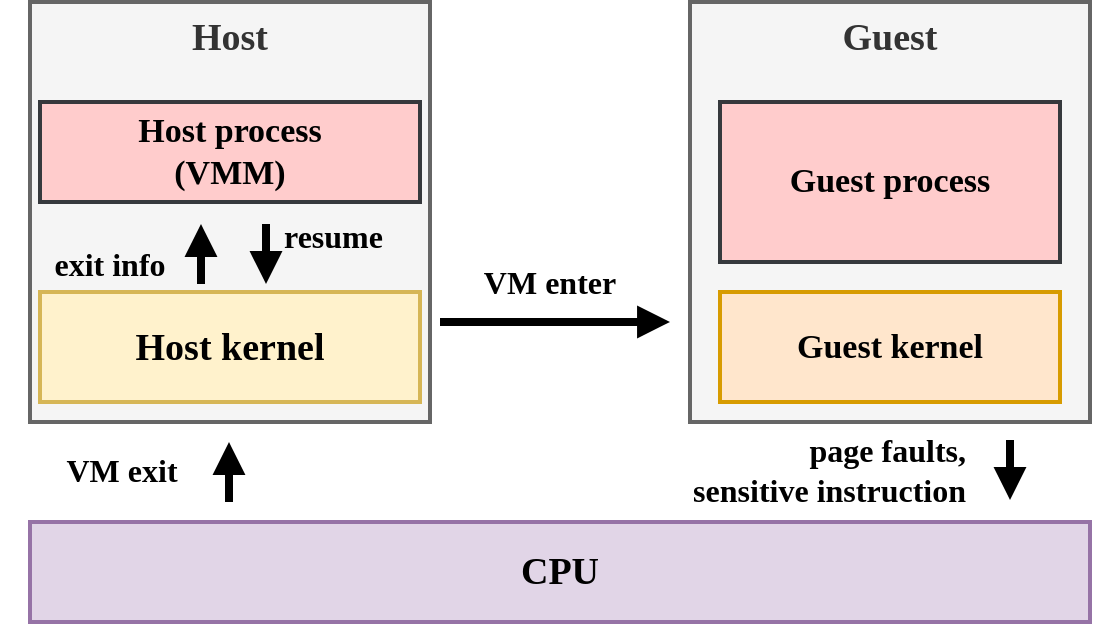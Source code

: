 <mxfile>
    <diagram id="X6kXw2UD3VecBWarCbBv" name="Page-1">
        <mxGraphModel dx="782" dy="969" grid="1" gridSize="10" guides="1" tooltips="1" connect="1" arrows="1" fold="1" page="1" pageScale="1" pageWidth="850" pageHeight="1100" math="0" shadow="0">
            <root>
                <mxCell id="0"/>
                <mxCell id="1" parent="0"/>
                <mxCell id="17" value="Host" style="whiteSpace=wrap;strokeWidth=2;fillColor=#f5f5f5;strokeColor=#666666;fontFamily=Verdana;fontStyle=1;fontSize=19;fontColor=#333333;verticalAlign=top;" vertex="1" parent="1">
                    <mxGeometry x="220" y="190" width="200" height="210" as="geometry"/>
                </mxCell>
                <mxCell id="5" value="Guest" style="whiteSpace=wrap;strokeWidth=2;fillColor=#f5f5f5;strokeColor=#666666;fontFamily=Verdana;fontStyle=1;fontSize=19;fontColor=#333333;verticalAlign=top;" vertex="1" parent="1">
                    <mxGeometry x="550" y="190" width="200" height="210" as="geometry"/>
                </mxCell>
                <mxCell id="2" value="Guest process" style="whiteSpace=wrap;strokeWidth=2;fillColor=#ffcccc;strokeColor=#36393d;fontFamily=Verdana;fontStyle=1;fontSize=17;" vertex="1" parent="1">
                    <mxGeometry x="565" y="240" width="170" height="80" as="geometry"/>
                </mxCell>
                <mxCell id="7" value="CPU" style="whiteSpace=wrap;strokeWidth=2;fillColor=#e1d5e7;strokeColor=#9673a6;fontFamily=Verdana;fontStyle=1;fontSize=19;" vertex="1" parent="1">
                    <mxGeometry x="220" y="450" width="530" height="50" as="geometry"/>
                </mxCell>
                <mxCell id="8" value="Guest kernel" style="whiteSpace=wrap;strokeWidth=2;fillColor=#ffe6cc;strokeColor=#d79b00;fontFamily=Verdana;fontStyle=1;fontSize=17;" vertex="1" parent="1">
                    <mxGeometry x="565" y="335" width="170" height="55" as="geometry"/>
                </mxCell>
                <mxCell id="10" value="Host kernel" style="whiteSpace=wrap;strokeWidth=2;fillColor=#fff2cc;strokeColor=#d6b656;fontFamily=Verdana;fontStyle=1;fontSize=19;verticalAlign=middle;" vertex="1" parent="1">
                    <mxGeometry x="225" y="335" width="190" height="55" as="geometry"/>
                </mxCell>
                <mxCell id="16" value="Host process&#10;(VMM)" style="whiteSpace=wrap;strokeWidth=2;fillColor=#ffcccc;strokeColor=#36393d;fontFamily=Verdana;fontStyle=1;fontSize=17;" vertex="1" parent="1">
                    <mxGeometry x="225" y="240" width="190" height="50" as="geometry"/>
                </mxCell>
                <mxCell id="18" value="" style="edgeStyle=orthogonalEdgeStyle;rounded=0;orthogonalLoop=1;jettySize=auto;html=1;strokeWidth=4;endArrow=block;endFill=1;" edge="1" parent="1">
                    <mxGeometry relative="1" as="geometry">
                        <mxPoint x="425.0" y="350" as="sourcePoint"/>
                        <mxPoint x="540" y="350" as="targetPoint"/>
                    </mxGeometry>
                </mxCell>
                <mxCell id="19" value="&lt;font face=&quot;Verdana&quot; style=&quot;font-size: 16px;&quot;&gt;&lt;b style=&quot;font-size: 16px;&quot;&gt;VM enter&lt;/b&gt;&lt;/font&gt;&lt;div style=&quot;font-size: 16px;&quot;&gt;&lt;/div&gt;" style="text;whiteSpace=wrap;html=1;fontSize=16;verticalAlign=middle;align=center;" vertex="1" parent="1">
                    <mxGeometry x="425" y="310" width="110" height="40" as="geometry"/>
                </mxCell>
                <mxCell id="21" value="&lt;font face=&quot;Verdana&quot; style=&quot;font-size: 16px;&quot;&gt;&lt;b style=&quot;font-size: 16px;&quot;&gt;VM exit&lt;/b&gt;&lt;/font&gt;&lt;div style=&quot;font-size: 16px;&quot;&gt;&lt;/div&gt;" style="text;whiteSpace=wrap;html=1;fontSize=16;verticalAlign=middle;align=center;" vertex="1" parent="1">
                    <mxGeometry x="211" y="404" width="110" height="40" as="geometry"/>
                </mxCell>
                <mxCell id="22" value="" style="edgeStyle=orthogonalEdgeStyle;rounded=0;orthogonalLoop=1;jettySize=auto;html=1;strokeWidth=4;endArrow=block;endFill=1;" edge="1" parent="1">
                    <mxGeometry relative="1" as="geometry">
                        <mxPoint x="319.5" y="440" as="sourcePoint"/>
                        <mxPoint x="319.5" y="410" as="targetPoint"/>
                    </mxGeometry>
                </mxCell>
                <mxCell id="23" value="&lt;font face=&quot;Verdana&quot;&gt;&lt;b&gt;page faults,&lt;br&gt;sensitive instruction&lt;br&gt;&lt;/b&gt;&lt;/font&gt;" style="text;whiteSpace=wrap;html=1;fontSize=16;verticalAlign=middle;align=right;" vertex="1" parent="1">
                    <mxGeometry x="500" y="404" width="190" height="40" as="geometry"/>
                </mxCell>
                <mxCell id="24" value="" style="edgeStyle=orthogonalEdgeStyle;rounded=0;orthogonalLoop=1;jettySize=auto;html=1;strokeWidth=4;endArrow=none;endFill=0;startArrow=block;startFill=1;" edge="1" parent="1">
                    <mxGeometry relative="1" as="geometry">
                        <mxPoint x="710" y="439" as="sourcePoint"/>
                        <mxPoint x="710" y="409" as="targetPoint"/>
                    </mxGeometry>
                </mxCell>
                <mxCell id="28" value="&lt;font face=&quot;Verdana&quot; style=&quot;font-size: 16px;&quot;&gt;&lt;b style=&quot;font-size: 16px;&quot;&gt;exit info&lt;/b&gt;&lt;/font&gt;&lt;div style=&quot;font-size: 16px;&quot;&gt;&lt;/div&gt;" style="text;whiteSpace=wrap;html=1;fontSize=16;verticalAlign=middle;align=center;" vertex="1" parent="1">
                    <mxGeometry x="205" y="301" width="110" height="40" as="geometry"/>
                </mxCell>
                <mxCell id="29" value="" style="edgeStyle=orthogonalEdgeStyle;rounded=0;orthogonalLoop=1;jettySize=auto;html=1;strokeWidth=4;endArrow=block;endFill=1;" edge="1" parent="1">
                    <mxGeometry relative="1" as="geometry">
                        <mxPoint x="305.5" y="331" as="sourcePoint"/>
                        <mxPoint x="305.5" y="301" as="targetPoint"/>
                    </mxGeometry>
                </mxCell>
                <mxCell id="32" value="&lt;div style=&quot;&quot;&gt;&lt;b style=&quot;font-family: Verdana; background-color: initial;&quot;&gt;resume&lt;/b&gt;&lt;/div&gt;&lt;div style=&quot;font-size: 16px;&quot;&gt;&lt;/div&gt;" style="text;whiteSpace=wrap;html=1;fontSize=16;verticalAlign=middle;align=left;" vertex="1" parent="1">
                    <mxGeometry x="345" y="287" width="75" height="40" as="geometry"/>
                </mxCell>
                <mxCell id="33" value="" style="edgeStyle=orthogonalEdgeStyle;rounded=0;orthogonalLoop=1;jettySize=auto;html=1;strokeWidth=4;endArrow=none;endFill=0;startArrow=block;startFill=1;" edge="1" parent="1">
                    <mxGeometry relative="1" as="geometry">
                        <mxPoint x="338" y="331" as="sourcePoint"/>
                        <mxPoint x="338" y="301" as="targetPoint"/>
                    </mxGeometry>
                </mxCell>
            </root>
        </mxGraphModel>
    </diagram>
</mxfile>